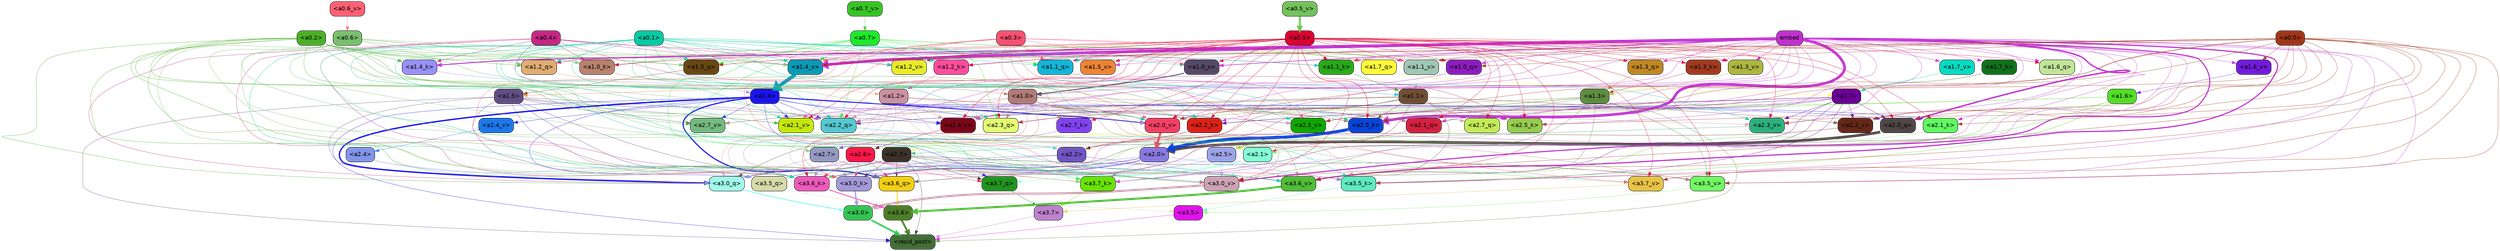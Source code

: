 strict digraph "" {
	graph [bgcolor=transparent,
		layout=dot,
		overlap=false,
		splines=true
	];
	"<a3.7>"	[color=black,
		fillcolor="#bf82ce",
		fontname=Helvetica,
		shape=box,
		style="filled, rounded"];
	"<resid_post>"	[color=black,
		fillcolor="#436d37",
		fontname=Helvetica,
		shape=box,
		style="filled, rounded"];
	"<a3.7>" -> "<resid_post>"	[color="#bf82ce",
		penwidth=0.6239100098609924];
	"<a3.6>"	[color=black,
		fillcolor="#4d7d29",
		fontname=Helvetica,
		shape=box,
		style="filled, rounded"];
	"<a3.6>" -> "<resid_post>"	[color="#4d7d29",
		penwidth=4.569062113761902];
	"<a3.5>"	[color=black,
		fillcolor="#e012ea",
		fontname=Helvetica,
		shape=box,
		style="filled, rounded"];
	"<a3.5>" -> "<resid_post>"	[color="#e012ea",
		penwidth=0.6];
	"<a3.0>"	[color=black,
		fillcolor="#34c453",
		fontname=Helvetica,
		shape=box,
		style="filled, rounded"];
	"<a3.0>" -> "<resid_post>"	[color="#34c453",
		penwidth=4.283544182777405];
	"<a2.3>"	[color=black,
		fillcolor="#3c322b",
		fontname=Helvetica,
		shape=box,
		style="filled, rounded"];
	"<a2.3>" -> "<resid_post>"	[color="#3c322b",
		penwidth=0.6];
	"<a3.7_q>"	[color=black,
		fillcolor="#21941f",
		fontname=Helvetica,
		shape=box,
		style="filled, rounded"];
	"<a2.3>" -> "<a3.7_q>"	[color="#3c322b",
		penwidth=0.6];
	"<a3.6_q>"	[color=black,
		fillcolor="#f2cf13",
		fontname=Helvetica,
		shape=box,
		style="filled, rounded"];
	"<a2.3>" -> "<a3.6_q>"	[color="#3c322b",
		penwidth=0.6];
	"<a3.5_q>"	[color=black,
		fillcolor="#d5daaa",
		fontname=Helvetica,
		shape=box,
		style="filled, rounded"];
	"<a2.3>" -> "<a3.5_q>"	[color="#3c322b",
		penwidth=0.6];
	"<a3.0_q>"	[color=black,
		fillcolor="#a0f9e9",
		fontname=Helvetica,
		shape=box,
		style="filled, rounded"];
	"<a2.3>" -> "<a3.0_q>"	[color="#3c322b",
		penwidth=0.6];
	"<a3.0_k>"	[color=black,
		fillcolor="#a398d8",
		fontname=Helvetica,
		shape=box,
		style="filled, rounded"];
	"<a2.3>" -> "<a3.0_k>"	[color="#3c322b",
		penwidth=0.6];
	"<a3.6_v>"	[color=black,
		fillcolor="#50bc37",
		fontname=Helvetica,
		shape=box,
		style="filled, rounded"];
	"<a2.3>" -> "<a3.6_v>"	[color="#3c322b",
		penwidth=0.6];
	"<a3.5_v>"	[color=black,
		fillcolor="#73f764",
		fontname=Helvetica,
		shape=box,
		style="filled, rounded"];
	"<a2.3>" -> "<a3.5_v>"	[color="#3c322b",
		penwidth=0.6];
	"<a3.0_v>"	[color=black,
		fillcolor="#cda3b4",
		fontname=Helvetica,
		shape=box,
		style="filled, rounded"];
	"<a2.3>" -> "<a3.0_v>"	[color="#3c322b",
		penwidth=0.6];
	"<a1.5>"	[color=black,
		fillcolor="#614e84",
		fontname=Helvetica,
		shape=box,
		style="filled, rounded"];
	"<a1.5>" -> "<resid_post>"	[color="#614e84",
		penwidth=0.6];
	"<a1.5>" -> "<a3.6_q>"	[color="#614e84",
		penwidth=0.6];
	"<a1.5>" -> "<a3.5_q>"	[color="#614e84",
		penwidth=0.6];
	"<a1.5>" -> "<a3.0_q>"	[color="#614e84",
		penwidth=0.6];
	"<a3.6_k>"	[color=black,
		fillcolor="#ed5abb",
		fontname=Helvetica,
		shape=box,
		style="filled, rounded"];
	"<a1.5>" -> "<a3.6_k>"	[color="#614e84",
		penwidth=0.6];
	"<a1.5>" -> "<a3.0_k>"	[color="#614e84",
		penwidth=0.6];
	"<a2.2_q>"	[color=black,
		fillcolor="#56c7d0",
		fontname=Helvetica,
		shape=box,
		style="filled, rounded"];
	"<a1.5>" -> "<a2.2_q>"	[color="#614e84",
		penwidth=0.6];
	"<a2.7_v>"	[color=black,
		fillcolor="#74ba7e",
		fontname=Helvetica,
		shape=box,
		style="filled, rounded"];
	"<a1.5>" -> "<a2.7_v>"	[color="#614e84",
		penwidth=0.6];
	"<a2.6_v>"	[color=black,
		fillcolor="#7c0619",
		fontname=Helvetica,
		shape=box,
		style="filled, rounded"];
	"<a1.5>" -> "<a2.6_v>"	[color="#614e84",
		penwidth=0.6];
	"<a2.1_v>"	[color=black,
		fillcolor="#c3e808",
		fontname=Helvetica,
		shape=box,
		style="filled, rounded"];
	"<a1.5>" -> "<a2.1_v>"	[color="#614e84",
		penwidth=0.6];
	"<a1.4>"	[color=black,
		fillcolor="#1c14ed",
		fontname=Helvetica,
		shape=box,
		style="filled, rounded"];
	"<a1.4>" -> "<resid_post>"	[color="#1c14ed",
		penwidth=0.6];
	"<a1.4>" -> "<a3.7_q>"	[color="#1c14ed",
		penwidth=0.6];
	"<a1.4>" -> "<a3.6_q>"	[color="#1c14ed",
		penwidth=2.7536282539367676];
	"<a1.4>" -> "<a3.5_q>"	[color="#1c14ed",
		penwidth=0.6];
	"<a1.4>" -> "<a3.0_q>"	[color="#1c14ed",
		penwidth=3.3369133472442627];
	"<a2.3_q>"	[color=black,
		fillcolor="#e3fc74",
		fontname=Helvetica,
		shape=box,
		style="filled, rounded"];
	"<a1.4>" -> "<a2.3_q>"	[color="#1c14ed",
		penwidth=0.6];
	"<a1.4>" -> "<a2.2_q>"	[color="#1c14ed",
		penwidth=0.6];
	"<a2.1_q>"	[color=black,
		fillcolor="#d4213f",
		fontname=Helvetica,
		shape=box,
		style="filled, rounded"];
	"<a1.4>" -> "<a2.1_q>"	[color="#1c14ed",
		penwidth=0.6];
	"<a2.0_q>"	[color=black,
		fillcolor="#504547",
		fontname=Helvetica,
		shape=box,
		style="filled, rounded"];
	"<a1.4>" -> "<a2.0_q>"	[color="#1c14ed",
		penwidth=0.6];
	"<a2.1_k>"	[color=black,
		fillcolor="#61fa62",
		fontname=Helvetica,
		shape=box,
		style="filled, rounded"];
	"<a1.4>" -> "<a2.1_k>"	[color="#1c14ed",
		penwidth=0.6];
	"<a1.4>" -> "<a2.7_v>"	[color="#1c14ed",
		penwidth=0.6];
	"<a1.4>" -> "<a2.6_v>"	[color="#1c14ed",
		penwidth=0.6];
	"<a2.5_v>"	[color=black,
		fillcolor="#0fa700",
		fontname=Helvetica,
		shape=box,
		style="filled, rounded"];
	"<a1.4>" -> "<a2.5_v>"	[color="#1c14ed",
		penwidth=0.6];
	"<a2.4_v>"	[color=black,
		fillcolor="#1b78ec",
		fontname=Helvetica,
		shape=box,
		style="filled, rounded"];
	"<a1.4>" -> "<a2.4_v>"	[color="#1c14ed",
		penwidth=0.6];
	"<a1.4>" -> "<a2.1_v>"	[color="#1c14ed",
		penwidth=0.6];
	"<a2.0_v>"	[color=black,
		fillcolor="#f44064",
		fontname=Helvetica,
		shape=box,
		style="filled, rounded"];
	"<a1.4>" -> "<a2.0_v>"	[color="#1c14ed",
		penwidth=2.2818827629089355];
	"<a1.3>"	[color=black,
		fillcolor="#5e8c40",
		fontname=Helvetica,
		shape=box,
		style="filled, rounded"];
	"<a1.3>" -> "<resid_post>"	[color="#5e8c40",
		penwidth=0.6];
	"<a1.3>" -> "<a3.6_v>"	[color="#5e8c40",
		penwidth=0.6];
	"<a1.3>" -> "<a3.5_v>"	[color="#5e8c40",
		penwidth=0.6];
	"<a1.3>" -> "<a3.0_v>"	[color="#5e8c40",
		penwidth=0.6];
	"<a1.3>" -> "<a2.2_q>"	[color="#5e8c40",
		penwidth=0.6];
	"<a1.3>" -> "<a2.1_q>"	[color="#5e8c40",
		penwidth=0.6];
	"<a2.2_k>"	[color=black,
		fillcolor="#db2118",
		fontname=Helvetica,
		shape=box,
		style="filled, rounded"];
	"<a1.3>" -> "<a2.2_k>"	[color="#5e8c40",
		penwidth=0.6];
	"<a1.3>" -> "<a2.5_v>"	[color="#5e8c40",
		penwidth=0.6];
	"<a3.7_q>" -> "<a3.7>"	[color="#21941f",
		penwidth=0.6];
	"<a3.6_q>" -> "<a3.6>"	[color="#f2cf13",
		penwidth=2.0344843566417694];
	"<a3.5_q>" -> "<a3.5>"	[color="#d5daaa",
		penwidth=0.6];
	"<a3.0_q>" -> "<a3.0>"	[color="#a0f9e9",
		penwidth=2.863015294075012];
	"<a3.7_k>"	[color=black,
		fillcolor="#68e302",
		fontname=Helvetica,
		shape=box,
		style="filled, rounded"];
	"<a3.7_k>" -> "<a3.7>"	[color="#68e302",
		penwidth=0.6];
	"<a3.6_k>" -> "<a3.6>"	[color="#ed5abb",
		penwidth=2.1770318150520325];
	"<a3.5_k>"	[color=black,
		fillcolor="#5eeac1",
		fontname=Helvetica,
		shape=box,
		style="filled, rounded"];
	"<a3.5_k>" -> "<a3.5>"	[color="#5eeac1",
		penwidth=0.6];
	"<a3.0_k>" -> "<a3.0>"	[color="#a398d8",
		penwidth=2.6323853135108948];
	"<a3.7_v>"	[color=black,
		fillcolor="#e7c245",
		fontname=Helvetica,
		shape=box,
		style="filled, rounded"];
	"<a3.7_v>" -> "<a3.7>"	[color="#e7c245",
		penwidth=0.6];
	"<a3.6_v>" -> "<a3.6>"	[color="#50bc37",
		penwidth=4.972373723983765];
	"<a3.5_v>" -> "<a3.5>"	[color="#73f764",
		penwidth=0.6];
	"<a3.0_v>" -> "<a3.0>"	[color="#cda3b4",
		penwidth=5.1638524532318115];
	"<a2.6>"	[color=black,
		fillcolor="#fa174b",
		fontname=Helvetica,
		shape=box,
		style="filled, rounded"];
	"<a2.6>" -> "<a3.7_q>"	[color="#fa174b",
		penwidth=0.6];
	"<a2.6>" -> "<a3.6_q>"	[color="#fa174b",
		penwidth=0.6];
	"<a2.6>" -> "<a3.0_q>"	[color="#fa174b",
		penwidth=0.6];
	"<a2.6>" -> "<a3.7_k>"	[color="#fa174b",
		penwidth=0.6];
	"<a2.6>" -> "<a3.6_k>"	[color="#fa174b",
		penwidth=0.6];
	"<a2.6>" -> "<a3.5_k>"	[color="#fa174b",
		penwidth=0.6];
	"<a2.6>" -> "<a3.0_k>"	[color="#fa174b",
		penwidth=0.6];
	"<a2.1>"	[color=black,
		fillcolor="#84fdd5",
		fontname=Helvetica,
		shape=box,
		style="filled, rounded"];
	"<a2.1>" -> "<a3.7_q>"	[color="#84fdd5",
		penwidth=0.6];
	"<a2.1>" -> "<a3.6_q>"	[color="#84fdd5",
		penwidth=0.6];
	"<a2.1>" -> "<a3.5_q>"	[color="#84fdd5",
		penwidth=0.6];
	"<a2.1>" -> "<a3.0_q>"	[color="#84fdd5",
		penwidth=0.6];
	"<a2.1>" -> "<a3.7_k>"	[color="#84fdd5",
		penwidth=0.6];
	"<a2.1>" -> "<a3.6_k>"	[color="#84fdd5",
		penwidth=0.6];
	"<a2.1>" -> "<a3.5_k>"	[color="#84fdd5",
		penwidth=0.6];
	"<a2.1>" -> "<a3.0_k>"	[color="#84fdd5",
		penwidth=0.6];
	"<a2.1>" -> "<a3.7_v>"	[color="#84fdd5",
		penwidth=0.6];
	"<a2.1>" -> "<a3.6_v>"	[color="#84fdd5",
		penwidth=0.6];
	"<a2.1>" -> "<a3.0_v>"	[color="#84fdd5",
		penwidth=0.6];
	"<a2.7>"	[color=black,
		fillcolor="#9598c1",
		fontname=Helvetica,
		shape=box,
		style="filled, rounded"];
	"<a2.7>" -> "<a3.6_q>"	[color="#9598c1",
		penwidth=0.6];
	"<a2.7>" -> "<a3.0_q>"	[color="#9598c1",
		penwidth=0.6];
	"<a2.7>" -> "<a3.6_k>"	[color="#9598c1",
		penwidth=0.6];
	"<a2.7>" -> "<a3.0_k>"	[color="#9598c1",
		penwidth=0.6];
	"<a2.7>" -> "<a3.6_v>"	[color="#9598c1",
		penwidth=0.6];
	"<a2.5>"	[color=black,
		fillcolor="#9ba4e9",
		fontname=Helvetica,
		shape=box,
		style="filled, rounded"];
	"<a2.5>" -> "<a3.6_q>"	[color="#9ba4e9",
		penwidth=0.6];
	"<a2.5>" -> "<a3.0_q>"	[color="#9ba4e9",
		penwidth=0.6];
	"<a2.5>" -> "<a3.0_k>"	[color="#9ba4e9",
		penwidth=0.6];
	"<a2.5>" -> "<a3.6_v>"	[color="#9ba4e9",
		penwidth=0.6];
	"<a2.5>" -> "<a3.0_v>"	[color="#9ba4e9",
		penwidth=0.6];
	"<a2.0>"	[color=black,
		fillcolor="#8879e0",
		fontname=Helvetica,
		shape=box,
		style="filled, rounded"];
	"<a2.0>" -> "<a3.6_q>"	[color="#8879e0",
		penwidth=0.6];
	"<a2.0>" -> "<a3.0_q>"	[color="#8879e0",
		penwidth=0.6];
	"<a2.0>" -> "<a3.7_k>"	[color="#8879e0",
		penwidth=0.6];
	"<a2.0>" -> "<a3.6_k>"	[color="#8879e0",
		penwidth=1.7047871947288513];
	"<a2.0>" -> "<a3.5_k>"	[color="#8879e0",
		penwidth=0.6];
	"<a2.0>" -> "<a3.0_k>"	[color="#8879e0",
		penwidth=2.239806979894638];
	"<a1.1>"	[color=black,
		fillcolor="#6f4e36",
		fontname=Helvetica,
		shape=box,
		style="filled, rounded"];
	"<a1.1>" -> "<a3.6_q>"	[color="#6f4e36",
		penwidth=0.6];
	"<a1.1>" -> "<a3.0_q>"	[color="#6f4e36",
		penwidth=0.6];
	"<a1.1>" -> "<a3.0_k>"	[color="#6f4e36",
		penwidth=0.6];
	"<a1.1>" -> "<a3.6_v>"	[color="#6f4e36",
		penwidth=0.6];
	"<a2.7_q>"	[color=black,
		fillcolor="#c3eb57",
		fontname=Helvetica,
		shape=box,
		style="filled, rounded"];
	"<a1.1>" -> "<a2.7_q>"	[color="#6f4e36",
		penwidth=0.6];
	"<a2.5_k>"	[color=black,
		fillcolor="#97cc4e",
		fontname=Helvetica,
		shape=box,
		style="filled, rounded"];
	"<a1.1>" -> "<a2.5_k>"	[color="#6f4e36",
		penwidth=0.6];
	"<a2.0_k>"	[color=black,
		fillcolor="#0845d8",
		fontname=Helvetica,
		shape=box,
		style="filled, rounded"];
	"<a1.1>" -> "<a2.0_k>"	[color="#6f4e36",
		penwidth=0.6];
	"<a1.1>" -> "<a2.6_v>"	[color="#6f4e36",
		penwidth=0.6];
	"<a2.2_v>"	[color=black,
		fillcolor="#662718",
		fontname=Helvetica,
		shape=box,
		style="filled, rounded"];
	"<a1.1>" -> "<a2.2_v>"	[color="#6f4e36",
		penwidth=0.6];
	"<a1.1>" -> "<a2.1_v>"	[color="#6f4e36",
		penwidth=0.6];
	"<a1.1>" -> "<a2.0_v>"	[color="#6f4e36",
		penwidth=0.6];
	"<a0.4>"	[color=black,
		fillcolor="#c52783",
		fontname=Helvetica,
		shape=box,
		style="filled, rounded"];
	"<a0.4>" -> "<a3.6_q>"	[color="#c52783",
		penwidth=0.6];
	"<a0.4>" -> "<a3.0_q>"	[color="#c52783",
		penwidth=0.6];
	"<a0.4>" -> "<a3.6_k>"	[color="#c52783",
		penwidth=0.6];
	"<a0.4>" -> "<a2.5_k>"	[color="#c52783",
		penwidth=0.6];
	"<a0.4>" -> "<a2.0_k>"	[color="#c52783",
		penwidth=0.6];
	"<a1.4_k>"	[color=black,
		fillcolor="#9790f6",
		fontname=Helvetica,
		shape=box,
		style="filled, rounded"];
	"<a0.4>" -> "<a1.4_k>"	[color="#c52783",
		penwidth=0.6];
	"<a1.1_k>"	[color=black,
		fillcolor="#28a917",
		fontname=Helvetica,
		shape=box,
		style="filled, rounded"];
	"<a0.4>" -> "<a1.1_k>"	[color="#c52783",
		penwidth=0.6];
	"<a1.0_k>"	[color=black,
		fillcolor="#b8826d",
		fontname=Helvetica,
		shape=box,
		style="filled, rounded"];
	"<a0.4>" -> "<a1.0_k>"	[color="#c52783",
		penwidth=0.6];
	"<a1.4_v>"	[color=black,
		fillcolor="#099ab5",
		fontname=Helvetica,
		shape=box,
		style="filled, rounded"];
	"<a0.4>" -> "<a1.4_v>"	[color="#c52783",
		penwidth=0.6];
	"<a1.2_v>"	[color=black,
		fillcolor="#e7eb2a",
		fontname=Helvetica,
		shape=box,
		style="filled, rounded"];
	"<a0.4>" -> "<a1.2_v>"	[color="#c52783",
		penwidth=0.6];
	"<a0.2>"	[color=black,
		fillcolor="#4ab026",
		fontname=Helvetica,
		shape=box,
		style="filled, rounded"];
	"<a0.2>" -> "<a3.6_q>"	[color="#4ab026",
		penwidth=0.6];
	"<a0.2>" -> "<a3.0_q>"	[color="#4ab026",
		penwidth=0.6];
	"<a0.2>" -> "<a3.6_k>"	[color="#4ab026",
		penwidth=0.6];
	"<a0.2>" -> "<a3.0_k>"	[color="#4ab026",
		penwidth=0.6];
	"<a0.2>" -> "<a2.2_q>"	[color="#4ab026",
		penwidth=0.6];
	"<a0.2>" -> "<a2.2_k>"	[color="#4ab026",
		penwidth=0.6];
	"<a0.2>" -> "<a2.0_k>"	[color="#4ab026",
		penwidth=0.6];
	"<a0.2>" -> "<a2.7_v>"	[color="#4ab026",
		penwidth=0.6];
	"<a0.2>" -> "<a2.1_v>"	[color="#4ab026",
		penwidth=0.6];
	"<a0.2>" -> "<a2.0_v>"	[color="#4ab026",
		penwidth=0.6];
	"<a1.5_q>"	[color=black,
		fillcolor="#674812",
		fontname=Helvetica,
		shape=box,
		style="filled, rounded"];
	"<a0.2>" -> "<a1.5_q>"	[color="#4ab026",
		penwidth=0.6];
	"<a1.2_q>"	[color=black,
		fillcolor="#dfac71",
		fontname=Helvetica,
		shape=box,
		style="filled, rounded"];
	"<a0.2>" -> "<a1.2_q>"	[color="#4ab026",
		penwidth=0.6];
	"<a1.0_q>"	[color=black,
		fillcolor="#8d1cbd",
		fontname=Helvetica,
		shape=box,
		style="filled, rounded"];
	"<a0.2>" -> "<a1.0_q>"	[color="#4ab026",
		penwidth=0.6];
	"<a0.2>" -> "<a1.4_k>"	[color="#4ab026",
		penwidth=0.6];
	"<a0.2>" -> "<a1.0_k>"	[color="#4ab026",
		penwidth=0.6];
	"<a0.2>" -> "<a1.4_v>"	[color="#4ab026",
		penwidth=0.6];
	"<a2.4>"	[color=black,
		fillcolor="#8295e8",
		fontname=Helvetica,
		shape=box,
		style="filled, rounded"];
	"<a2.4>" -> "<a3.5_q>"	[color="#8295e8",
		penwidth=0.6];
	"<a2.4>" -> "<a3.0_q>"	[color="#8295e8",
		penwidth=0.6];
	"<a1.2>"	[color=black,
		fillcolor="#c991a1",
		fontname=Helvetica,
		shape=box,
		style="filled, rounded"];
	"<a1.2>" -> "<a3.0_q>"	[color="#c991a1",
		penwidth=0.6];
	"<a1.2>" -> "<a3.6_k>"	[color="#c991a1",
		penwidth=0.6];
	"<a1.2>" -> "<a3.5_k>"	[color="#c991a1",
		penwidth=0.6];
	"<a1.2>" -> "<a3.0_k>"	[color="#c991a1",
		penwidth=0.6];
	"<a1.2>" -> "<a3.5_v>"	[color="#c991a1",
		penwidth=0.6];
	"<a1.2>" -> "<a2.7_q>"	[color="#c991a1",
		penwidth=0.6];
	"<a1.2>" -> "<a2.2_q>"	[color="#c991a1",
		penwidth=0.6];
	"<a1.2>" -> "<a2.2_k>"	[color="#c991a1",
		penwidth=0.6];
	"<a1.2>" -> "<a2.6_v>"	[color="#c991a1",
		penwidth=0.6];
	"<a1.2>" -> "<a2.5_v>"	[color="#c991a1",
		penwidth=0.6];
	"<a2.3_v>"	[color=black,
		fillcolor="#2cb17c",
		fontname=Helvetica,
		shape=box,
		style="filled, rounded"];
	"<a1.2>" -> "<a2.3_v>"	[color="#c991a1",
		penwidth=0.6];
	"<a1.2>" -> "<a2.0_v>"	[color="#c991a1",
		penwidth=0.6];
	"<a1.7>"	[color=black,
		fillcolor="#6d0099",
		fontname=Helvetica,
		shape=box,
		style="filled, rounded"];
	"<a1.7>" -> "<a3.7_k>"	[color="#6d0099",
		penwidth=0.6];
	"<a1.7>" -> "<a3.5_k>"	[color="#6d0099",
		penwidth=0.6];
	"<a1.7>" -> "<a3.6_v>"	[color="#6d0099",
		penwidth=0.6];
	"<a1.7>" -> "<a2.7_q>"	[color="#6d0099",
		penwidth=0.6];
	"<a1.7>" -> "<a2.2_q>"	[color="#6d0099",
		penwidth=0.6];
	"<a1.7>" -> "<a2.0_q>"	[color="#6d0099",
		penwidth=0.6];
	"<a1.7>" -> "<a2.2_k>"	[color="#6d0099",
		penwidth=0.6];
	"<a1.7>" -> "<a2.0_k>"	[color="#6d0099",
		penwidth=0.6];
	"<a1.7>" -> "<a2.5_v>"	[color="#6d0099",
		penwidth=0.6];
	"<a1.7>" -> "<a2.3_v>"	[color="#6d0099",
		penwidth=0.6];
	"<a1.7>" -> "<a2.2_v>"	[color="#6d0099",
		penwidth=0.6];
	"<a0.7>"	[color=black,
		fillcolor="#1cea29",
		fontname=Helvetica,
		shape=box,
		style="filled, rounded"];
	"<a0.7>" -> "<a3.7_k>"	[color="#1cea29",
		penwidth=0.6];
	"<a0.7>" -> "<a3.0_v>"	[color="#1cea29",
		penwidth=0.6];
	"<a0.7>" -> "<a2.3_q>"	[color="#1cea29",
		penwidth=0.6];
	"<a0.7>" -> "<a2.2_q>"	[color="#1cea29",
		penwidth=0.6];
	"<a1.7_q>"	[color=black,
		fillcolor="#fef93a",
		fontname=Helvetica,
		shape=box,
		style="filled, rounded"];
	"<a0.7>" -> "<a1.7_q>"	[color="#1cea29",
		penwidth=0.6];
	"<a0.7>" -> "<a1.5_q>"	[color="#1cea29",
		penwidth=0.6];
	"<a1.1_q>"	[color=black,
		fillcolor="#13b5d8",
		fontname=Helvetica,
		shape=box,
		style="filled, rounded"];
	"<a0.7>" -> "<a1.1_q>"	[color="#1cea29",
		penwidth=0.6];
	"<a1.2_k>"	[color=black,
		fillcolor="#fe4c9c",
		fontname=Helvetica,
		shape=box,
		style="filled, rounded"];
	"<a0.7>" -> "<a1.2_k>"	[color="#1cea29",
		penwidth=0.6];
	"<a0.7>" -> "<a1.0_k>"	[color="#1cea29",
		penwidth=0.6];
	"<a0.7>" -> "<a1.4_v>"	[color="#1cea29",
		penwidth=0.6];
	"<a1.1_v>"	[color=black,
		fillcolor="#9fc6b4",
		fontname=Helvetica,
		shape=box,
		style="filled, rounded"];
	"<a0.7>" -> "<a1.1_v>"	[color="#1cea29",
		penwidth=0.6];
	"<a0.6>"	[color=black,
		fillcolor="#79be6c",
		fontname=Helvetica,
		shape=box,
		style="filled, rounded"];
	"<a0.6>" -> "<a3.7_k>"	[color="#79be6c",
		penwidth=0.6];
	"<a0.6>" -> "<a3.6_k>"	[color="#79be6c",
		penwidth=0.6];
	"<a0.6>" -> "<a3.0_k>"	[color="#79be6c",
		penwidth=0.6];
	"<a0.6>" -> "<a3.7_v>"	[color="#79be6c",
		penwidth=0.6];
	"<a0.6>" -> "<a3.6_v>"	[color="#79be6c",
		penwidth=0.6];
	"<a0.6>" -> "<a3.0_v>"	[color="#79be6c",
		penwidth=0.6];
	"<a0.6>" -> "<a2.3_q>"	[color="#79be6c",
		penwidth=0.6];
	"<a0.6>" -> "<a2.2_q>"	[color="#79be6c",
		penwidth=0.6];
	"<a0.6>" -> "<a1.5_q>"	[color="#79be6c",
		penwidth=0.6];
	"<a0.6>" -> "<a1.2_q>"	[color="#79be6c",
		penwidth=0.6];
	"<a0.6>" -> "<a1.0_k>"	[color="#79be6c",
		penwidth=0.6];
	"<a0.6>" -> "<a1.4_v>"	[color="#79be6c",
		penwidth=0.6];
	embed	[color=black,
		fillcolor="#c030d0",
		fontname=Helvetica,
		shape=box,
		style="filled, rounded"];
	embed -> "<a3.7_k>"	[color="#c030d0",
		penwidth=0.6];
	embed -> "<a3.6_k>"	[color="#c030d0",
		penwidth=0.6];
	embed -> "<a3.5_k>"	[color="#c030d0",
		penwidth=0.6];
	embed -> "<a3.0_k>"	[color="#c030d0",
		penwidth=0.6];
	embed -> "<a3.7_v>"	[color="#c030d0",
		penwidth=0.6];
	embed -> "<a3.6_v>"	[color="#c030d0",
		penwidth=2.7369276881217957];
	embed -> "<a3.5_v>"	[color="#c030d0",
		penwidth=0.6];
	embed -> "<a3.0_v>"	[color="#c030d0",
		penwidth=2.5778204202651978];
	embed -> "<a2.7_q>"	[color="#c030d0",
		penwidth=0.6];
	embed -> "<a2.3_q>"	[color="#c030d0",
		penwidth=0.6];
	embed -> "<a2.2_q>"	[color="#c030d0",
		penwidth=0.6];
	embed -> "<a2.1_q>"	[color="#c030d0",
		penwidth=0.6];
	embed -> "<a2.0_q>"	[color="#c030d0",
		penwidth=3.459219217300415];
	embed -> "<a2.5_k>"	[color="#c030d0",
		penwidth=0.6];
	embed -> "<a2.2_k>"	[color="#c030d0",
		penwidth=0.6363201141357422];
	embed -> "<a2.1_k>"	[color="#c030d0",
		penwidth=0.6];
	embed -> "<a2.0_k>"	[color="#c030d0",
		penwidth=6.407642982900143];
	embed -> "<a2.7_v>"	[color="#c030d0",
		penwidth=0.6];
	embed -> "<a2.6_v>"	[color="#c030d0",
		penwidth=0.6];
	embed -> "<a2.5_v>"	[color="#c030d0",
		penwidth=0.6];
	embed -> "<a2.3_v>"	[color="#c030d0",
		penwidth=0.6];
	embed -> "<a2.2_v>"	[color="#c030d0",
		penwidth=0.6175012588500977];
	embed -> "<a2.1_v>"	[color="#c030d0",
		penwidth=0.6];
	embed -> "<a2.0_v>"	[color="#c030d0",
		penwidth=0.6];
	embed -> "<a1.7_q>"	[color="#c030d0",
		penwidth=0.6];
	"<a1.6_q>"	[color=black,
		fillcolor="#c1e499",
		fontname=Helvetica,
		shape=box,
		style="filled, rounded"];
	embed -> "<a1.6_q>"	[color="#c030d0",
		penwidth=0.6];
	embed -> "<a1.5_q>"	[color="#c030d0",
		penwidth=0.6186923980712891];
	"<a1.3_q>"	[color=black,
		fillcolor="#bf8725",
		fontname=Helvetica,
		shape=box,
		style="filled, rounded"];
	embed -> "<a1.3_q>"	[color="#c030d0",
		penwidth=0.6];
	embed -> "<a1.2_q>"	[color="#c030d0",
		penwidth=0.6];
	embed -> "<a1.1_q>"	[color="#c030d0",
		penwidth=0.6];
	embed -> "<a1.0_q>"	[color="#c030d0",
		penwidth=0.6];
	"<a1.7_k>"	[color=black,
		fillcolor="#10701b",
		fontname=Helvetica,
		shape=box,
		style="filled, rounded"];
	embed -> "<a1.7_k>"	[color="#c030d0",
		penwidth=0.6];
	embed -> "<a1.4_k>"	[color="#c030d0",
		penwidth=2.1454997062683105];
	"<a1.3_k>"	[color=black,
		fillcolor="#a13a1e",
		fontname=Helvetica,
		shape=box,
		style="filled, rounded"];
	embed -> "<a1.3_k>"	[color="#c030d0",
		penwidth=0.6];
	embed -> "<a1.2_k>"	[color="#c030d0",
		penwidth=0.6];
	embed -> "<a1.1_k>"	[color="#c030d0",
		penwidth=0.6];
	embed -> "<a1.0_k>"	[color="#c030d0",
		penwidth=0.6];
	"<a1.7_v>"	[color=black,
		fillcolor="#06dbc1",
		fontname=Helvetica,
		shape=box,
		style="filled, rounded"];
	embed -> "<a1.7_v>"	[color="#c030d0",
		penwidth=0.6];
	"<a1.6_v>"	[color=black,
		fillcolor="#711bdc",
		fontname=Helvetica,
		shape=box,
		style="filled, rounded"];
	embed -> "<a1.6_v>"	[color="#c030d0",
		penwidth=0.6];
	"<a1.5_v>"	[color=black,
		fillcolor="#ec8335",
		fontname=Helvetica,
		shape=box,
		style="filled, rounded"];
	embed -> "<a1.5_v>"	[color="#c030d0",
		penwidth=0.6];
	embed -> "<a1.4_v>"	[color="#c030d0",
		penwidth=6.860090345144272];
	"<a1.3_v>"	[color=black,
		fillcolor="#adb640",
		fontname=Helvetica,
		shape=box,
		style="filled, rounded"];
	embed -> "<a1.3_v>"	[color="#c030d0",
		penwidth=0.6];
	embed -> "<a1.2_v>"	[color="#c030d0",
		penwidth=0.6];
	embed -> "<a1.1_v>"	[color="#c030d0",
		penwidth=0.6];
	"<a1.0_v>"	[color=black,
		fillcolor="#554965",
		fontname=Helvetica,
		shape=box,
		style="filled, rounded"];
	embed -> "<a1.0_v>"	[color="#c030d0",
		penwidth=1.2940821647644043];
	"<a2.2>"	[color=black,
		fillcolor="#7254c3",
		fontname=Helvetica,
		shape=box,
		style="filled, rounded"];
	"<a2.2>" -> "<a3.6_k>"	[color="#7254c3",
		penwidth=0.6];
	"<a2.2>" -> "<a3.0_k>"	[color="#7254c3",
		penwidth=0.6];
	"<a2.2>" -> "<a3.6_v>"	[color="#7254c3",
		penwidth=0.6];
	"<a1.6>"	[color=black,
		fillcolor="#52de25",
		fontname=Helvetica,
		shape=box,
		style="filled, rounded"];
	"<a1.6>" -> "<a3.6_k>"	[color="#52de25",
		penwidth=0.6];
	"<a1.6>" -> "<a3.5_k>"	[color="#52de25",
		penwidth=0.6];
	"<a1.6>" -> "<a3.6_v>"	[color="#52de25",
		penwidth=0.6];
	"<a1.6>" -> "<a2.0_k>"	[color="#52de25",
		penwidth=0.6];
	"<a1.6>" -> "<a2.0_v>"	[color="#52de25",
		penwidth=0.6];
	"<a1.0>"	[color=black,
		fillcolor="#b07b77",
		fontname=Helvetica,
		shape=box,
		style="filled, rounded"];
	"<a1.0>" -> "<a3.6_k>"	[color="#b07b77",
		penwidth=0.6];
	"<a1.0>" -> "<a3.0_k>"	[color="#b07b77",
		penwidth=0.6];
	"<a1.0>" -> "<a3.6_v>"	[color="#b07b77",
		penwidth=0.6];
	"<a1.0>" -> "<a3.5_v>"	[color="#b07b77",
		penwidth=0.6];
	"<a1.0>" -> "<a3.0_v>"	[color="#b07b77",
		penwidth=0.6];
	"<a1.0>" -> "<a2.3_q>"	[color="#b07b77",
		penwidth=0.6];
	"<a1.0>" -> "<a2.2_q>"	[color="#b07b77",
		penwidth=0.6];
	"<a1.0>" -> "<a2.1_q>"	[color="#b07b77",
		penwidth=0.6];
	"<a2.7_k>"	[color=black,
		fillcolor="#8242f1",
		fontname=Helvetica,
		shape=box,
		style="filled, rounded"];
	"<a1.0>" -> "<a2.7_k>"	[color="#b07b77",
		penwidth=0.6];
	"<a1.0>" -> "<a2.2_k>"	[color="#b07b77",
		penwidth=0.6];
	"<a1.0>" -> "<a2.0_k>"	[color="#b07b77",
		penwidth=0.6];
	"<a1.0>" -> "<a2.7_v>"	[color="#b07b77",
		penwidth=0.6];
	"<a1.0>" -> "<a2.6_v>"	[color="#b07b77",
		penwidth=0.6];
	"<a1.0>" -> "<a2.0_v>"	[color="#b07b77",
		penwidth=1.2978954315185547];
	"<a0.5>"	[color=black,
		fillcolor="#db0230",
		fontname=Helvetica,
		shape=box,
		style="filled, rounded"];
	"<a0.5>" -> "<a3.6_k>"	[color="#db0230",
		penwidth=0.6];
	"<a0.5>" -> "<a3.7_v>"	[color="#db0230",
		penwidth=0.6];
	"<a0.5>" -> "<a3.6_v>"	[color="#db0230",
		penwidth=0.6];
	"<a0.5>" -> "<a3.5_v>"	[color="#db0230",
		penwidth=0.6];
	"<a0.5>" -> "<a3.0_v>"	[color="#db0230",
		penwidth=0.6];
	"<a0.5>" -> "<a2.7_q>"	[color="#db0230",
		penwidth=0.6];
	"<a0.5>" -> "<a2.3_q>"	[color="#db0230",
		penwidth=0.6];
	"<a0.5>" -> "<a2.2_q>"	[color="#db0230",
		penwidth=0.6];
	"<a0.5>" -> "<a2.1_q>"	[color="#db0230",
		penwidth=0.6];
	"<a0.5>" -> "<a2.0_q>"	[color="#db0230",
		penwidth=0.6];
	"<a0.5>" -> "<a2.7_k>"	[color="#db0230",
		penwidth=0.6];
	"<a0.5>" -> "<a2.5_k>"	[color="#db0230",
		penwidth=0.6];
	"<a0.5>" -> "<a2.2_k>"	[color="#db0230",
		penwidth=0.6];
	"<a0.5>" -> "<a2.1_k>"	[color="#db0230",
		penwidth=0.6];
	"<a0.5>" -> "<a2.0_k>"	[color="#db0230",
		penwidth=0.7721366882324219];
	"<a0.5>" -> "<a2.6_v>"	[color="#db0230",
		penwidth=0.6];
	"<a0.5>" -> "<a2.3_v>"	[color="#db0230",
		penwidth=0.6];
	"<a0.5>" -> "<a2.1_v>"	[color="#db0230",
		penwidth=0.6];
	"<a0.5>" -> "<a2.0_v>"	[color="#db0230",
		penwidth=0.6];
	"<a0.5>" -> "<a1.6_q>"	[color="#db0230",
		penwidth=0.6];
	"<a0.5>" -> "<a1.3_q>"	[color="#db0230",
		penwidth=0.6];
	"<a0.5>" -> "<a1.2_q>"	[color="#db0230",
		penwidth=0.6];
	"<a0.5>" -> "<a1.1_q>"	[color="#db0230",
		penwidth=0.6];
	"<a0.5>" -> "<a1.0_q>"	[color="#db0230",
		penwidth=0.6];
	"<a0.5>" -> "<a1.3_k>"	[color="#db0230",
		penwidth=0.6];
	"<a0.5>" -> "<a1.2_k>"	[color="#db0230",
		penwidth=0.6];
	"<a0.5>" -> "<a1.1_k>"	[color="#db0230",
		penwidth=0.6];
	"<a0.5>" -> "<a1.0_k>"	[color="#db0230",
		penwidth=0.6];
	"<a0.5>" -> "<a1.5_v>"	[color="#db0230",
		penwidth=0.6];
	"<a0.5>" -> "<a1.4_v>"	[color="#db0230",
		penwidth=1.0206317901611328];
	"<a0.5>" -> "<a1.3_v>"	[color="#db0230",
		penwidth=0.6];
	"<a0.5>" -> "<a1.2_v>"	[color="#db0230",
		penwidth=0.6];
	"<a0.5>" -> "<a1.1_v>"	[color="#db0230",
		penwidth=0.6];
	"<a0.5>" -> "<a1.0_v>"	[color="#db0230",
		penwidth=0.6];
	"<a0.1>"	[color=black,
		fillcolor="#03cba3",
		fontname=Helvetica,
		shape=box,
		style="filled, rounded"];
	"<a0.1>" -> "<a3.6_k>"	[color="#03cba3",
		penwidth=0.6];
	"<a0.1>" -> "<a3.5_k>"	[color="#03cba3",
		penwidth=0.6];
	"<a0.1>" -> "<a3.0_k>"	[color="#03cba3",
		penwidth=0.6];
	"<a0.1>" -> "<a3.6_v>"	[color="#03cba3",
		penwidth=0.6];
	"<a0.1>" -> "<a3.0_v>"	[color="#03cba3",
		penwidth=0.6];
	"<a0.1>" -> "<a2.3_q>"	[color="#03cba3",
		penwidth=0.6];
	"<a0.1>" -> "<a2.2_q>"	[color="#03cba3",
		penwidth=0.6];
	"<a0.1>" -> "<a2.2_k>"	[color="#03cba3",
		penwidth=0.6];
	"<a0.1>" -> "<a2.0_k>"	[color="#03cba3",
		penwidth=0.6];
	"<a0.1>" -> "<a2.5_v>"	[color="#03cba3",
		penwidth=0.6];
	"<a0.1>" -> "<a2.3_v>"	[color="#03cba3",
		penwidth=0.6];
	"<a0.1>" -> "<a2.1_v>"	[color="#03cba3",
		penwidth=0.6];
	"<a0.1>" -> "<a2.0_v>"	[color="#03cba3",
		penwidth=0.6];
	"<a0.1>" -> "<a1.5_q>"	[color="#03cba3",
		penwidth=0.6];
	"<a0.1>" -> "<a1.2_q>"	[color="#03cba3",
		penwidth=0.6];
	"<a0.1>" -> "<a1.1_q>"	[color="#03cba3",
		penwidth=0.6];
	"<a0.1>" -> "<a1.2_k>"	[color="#03cba3",
		penwidth=0.6];
	"<a0.1>" -> "<a1.1_k>"	[color="#03cba3",
		penwidth=0.6];
	"<a0.1>" -> "<a1.5_v>"	[color="#03cba3",
		penwidth=0.6];
	"<a0.1>" -> "<a1.4_v>"	[color="#03cba3",
		penwidth=0.6];
	"<a0.1>" -> "<a1.2_v>"	[color="#03cba3",
		penwidth=0.6];
	"<a0.1>" -> "<a1.0_v>"	[color="#03cba3",
		penwidth=0.6];
	"<a0.0>"	[color=black,
		fillcolor="#9f3418",
		fontname=Helvetica,
		shape=box,
		style="filled, rounded"];
	"<a0.0>" -> "<a3.5_k>"	[color="#9f3418",
		penwidth=0.6];
	"<a0.0>" -> "<a3.7_v>"	[color="#9f3418",
		penwidth=0.6];
	"<a0.0>" -> "<a3.6_v>"	[color="#9f3418",
		penwidth=0.6];
	"<a0.0>" -> "<a3.5_v>"	[color="#9f3418",
		penwidth=0.6];
	"<a0.0>" -> "<a3.0_v>"	[color="#9f3418",
		penwidth=0.6];
	"<a0.0>" -> "<a2.3_q>"	[color="#9f3418",
		penwidth=0.6];
	"<a0.0>" -> "<a2.0_q>"	[color="#9f3418",
		penwidth=0.6];
	"<a0.0>" -> "<a2.5_k>"	[color="#9f3418",
		penwidth=0.6];
	"<a0.0>" -> "<a2.1_k>"	[color="#9f3418",
		penwidth=0.6];
	"<a0.0>" -> "<a2.0_k>"	[color="#9f3418",
		penwidth=0.6];
	"<a0.0>" -> "<a2.5_v>"	[color="#9f3418",
		penwidth=0.6];
	"<a0.0>" -> "<a2.3_v>"	[color="#9f3418",
		penwidth=0.6];
	"<a0.0>" -> "<a2.2_v>"	[color="#9f3418",
		penwidth=0.6];
	"<a0.0>" -> "<a2.0_v>"	[color="#9f3418",
		penwidth=0.6];
	"<a0.0>" -> "<a1.5_q>"	[color="#9f3418",
		penwidth=0.6];
	"<a0.0>" -> "<a1.0_q>"	[color="#9f3418",
		penwidth=0.6];
	"<a0.0>" -> "<a1.1_k>"	[color="#9f3418",
		penwidth=0.6];
	"<a0.0>" -> "<a1.6_v>"	[color="#9f3418",
		penwidth=0.6];
	"<a0.0>" -> "<a1.4_v>"	[color="#9f3418",
		penwidth=0.6];
	"<a0.0>" -> "<a1.1_v>"	[color="#9f3418",
		penwidth=0.6];
	"<a0.3>"	[color=black,
		fillcolor="#f95071",
		fontname=Helvetica,
		shape=box,
		style="filled, rounded"];
	"<a0.3>" -> "<a3.0_k>"	[color="#f95071",
		penwidth=0.6];
	"<a0.3>" -> "<a3.7_v>"	[color="#f95071",
		penwidth=0.6];
	"<a0.3>" -> "<a3.0_v>"	[color="#f95071",
		penwidth=0.6];
	"<a0.3>" -> "<a2.5_v>"	[color="#f95071",
		penwidth=0.6];
	"<a0.3>" -> "<a2.1_v>"	[color="#f95071",
		penwidth=0.6];
	"<a0.3>" -> "<a2.0_v>"	[color="#f95071",
		penwidth=0.6];
	"<a0.3>" -> "<a1.7_q>"	[color="#f95071",
		penwidth=0.6];
	"<a0.3>" -> "<a1.1_q>"	[color="#f95071",
		penwidth=0.6];
	"<a0.3>" -> "<a1.4_v>"	[color="#f95071",
		penwidth=0.6];
	"<a0.3>" -> "<a1.1_v>"	[color="#f95071",
		penwidth=0.6];
	"<a0.3>" -> "<a1.0_v>"	[color="#f95071",
		penwidth=0.6];
	"<a2.7_q>" -> "<a2.7>"	[color="#c3eb57",
		penwidth=0.6];
	"<a2.3_q>" -> "<a2.3>"	[color="#e3fc74",
		penwidth=0.6];
	"<a2.2_q>" -> "<a2.2>"	[color="#56c7d0",
		penwidth=0.7441773414611816];
	"<a2.1_q>" -> "<a2.1>"	[color="#d4213f",
		penwidth=0.6];
	"<a2.0_q>" -> "<a2.0>"	[color="#504547",
		penwidth=6.422367453575134];
	"<a2.7_k>" -> "<a2.7>"	[color="#8242f1",
		penwidth=0.6];
	"<a2.5_k>" -> "<a2.5>"	[color="#97cc4e",
		penwidth=0.6];
	"<a2.2_k>" -> "<a2.2>"	[color="#db2118",
		penwidth=0.8810110092163086];
	"<a2.1_k>" -> "<a2.1>"	[color="#61fa62",
		penwidth=0.6];
	"<a2.0_k>" -> "<a2.0>"	[color="#0845d8",
		penwidth=7.398894429206848];
	"<a2.7_v>" -> "<a2.7>"	[color="#74ba7e",
		penwidth=0.6];
	"<a2.6_v>" -> "<a2.6>"	[color="#7c0619",
		penwidth=0.6];
	"<a2.5_v>" -> "<a2.5>"	[color="#0fa700",
		penwidth=0.6];
	"<a2.4_v>" -> "<a2.4>"	[color="#1b78ec",
		penwidth=0.6];
	"<a2.3_v>" -> "<a2.3>"	[color="#2cb17c",
		penwidth=0.6];
	"<a2.2_v>" -> "<a2.2>"	[color="#662718",
		penwidth=0.6];
	"<a2.1_v>" -> "<a2.1>"	[color="#c3e808",
		penwidth=0.6];
	"<a2.0_v>" -> "<a2.0>"	[color="#f44064",
		penwidth=5.395828627049923];
	"<a1.7_q>" -> "<a1.7>"	[color="#fef93a",
		penwidth=0.6];
	"<a1.6_q>" -> "<a1.6>"	[color="#c1e499",
		penwidth=0.6];
	"<a1.5_q>" -> "<a1.5>"	[color="#674812",
		penwidth=0.6];
	"<a1.3_q>" -> "<a1.3>"	[color="#bf8725",
		penwidth=0.6];
	"<a1.2_q>" -> "<a1.2>"	[color="#dfac71",
		penwidth=0.6];
	"<a1.1_q>" -> "<a1.1>"	[color="#13b5d8",
		penwidth=0.6];
	"<a1.0_q>" -> "<a1.0>"	[color="#8d1cbd",
		penwidth=0.6];
	"<a1.7_k>" -> "<a1.7>"	[color="#10701b",
		penwidth=0.6];
	"<a1.4_k>" -> "<a1.4>"	[color="#9790f6",
		penwidth=0.6];
	"<a1.3_k>" -> "<a1.3>"	[color="#a13a1e",
		penwidth=0.6];
	"<a1.2_k>" -> "<a1.2>"	[color="#fe4c9c",
		penwidth=0.6];
	"<a1.1_k>" -> "<a1.1>"	[color="#28a917",
		penwidth=0.6];
	"<a1.0_k>" -> "<a1.0>"	[color="#b8826d",
		penwidth=0.6];
	"<a1.7_v>" -> "<a1.7>"	[color="#06dbc1",
		penwidth=0.6];
	"<a1.6_v>" -> "<a1.6>"	[color="#711bdc",
		penwidth=0.6];
	"<a1.5_v>" -> "<a1.5>"	[color="#ec8335",
		penwidth=0.6];
	"<a1.4_v>" -> "<a1.4>"	[color="#099ab5",
		penwidth=8.774570226669312];
	"<a1.3_v>" -> "<a1.3>"	[color="#adb640",
		penwidth=0.6];
	"<a1.2_v>" -> "<a1.2>"	[color="#e7eb2a",
		penwidth=0.6];
	"<a1.1_v>" -> "<a1.1>"	[color="#9fc6b4",
		penwidth=0.6];
	"<a1.0_v>" -> "<a1.0>"	[color="#554965",
		penwidth=2.0497570037841797];
	"<a0.7_v>"	[color=black,
		fillcolor="#37c323",
		fontname=Helvetica,
		shape=box,
		style="filled, rounded"];
	"<a0.7_v>" -> "<a0.7>"	[color="#37c323",
		penwidth=0.6];
	"<a0.6_v>"	[color=black,
		fillcolor="#fe6073",
		fontname=Helvetica,
		shape=box,
		style="filled, rounded"];
	"<a0.6_v>" -> "<a0.6>"	[color="#fe6073",
		penwidth=0.6];
	"<a0.5_v>"	[color=black,
		fillcolor="#73c15a",
		fontname=Helvetica,
		shape=box,
		style="filled, rounded"];
	"<a0.5_v>" -> "<a0.5>"	[color="#73c15a",
		penwidth=4.899764537811279];
}
